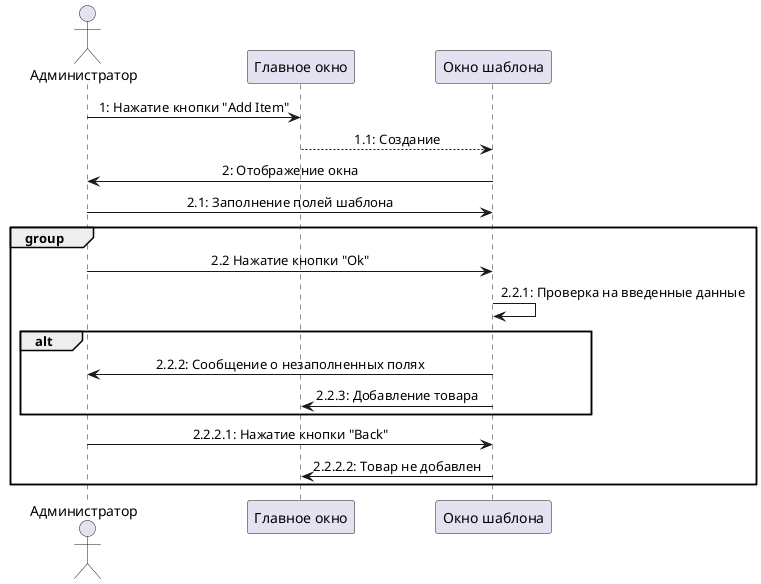 @startuml
'https://plantuml.com/sequence-diagram

skinparam sequence{
ParticipantPadding 30
MessageAlign center
}

Actor "Администратор" as Admin
participant "Главное окно" as mainWindow
participant "Окно шаблона" as patternWindow

Admin -> mainWindow: 1: Нажатие кнопки "Add Item"
mainWindow --> patternWindow: 1.1: Создание
patternWindow -> Admin: 2: Отображение окна
Admin -> patternWindow: 2.1: Заполнение полей шаблона
group
Admin -> patternWindow: 2.2 Нажатие кнопки "Ok"
patternWindow -> patternWindow: 2.2.1: Проверка на введенные данные
group alt
patternWindow -> Admin: 2.2.2: Сообщение о незаполненных полях
patternWindow -> mainWindow: 2.2.3: Добавление товара
end

Admin-> patternWindow: 2.2.2.1: Нажатие кнопки "Back"
patternWindow -> mainWindow: 2.2.2.2: Товар не добавлен
end
@enduml